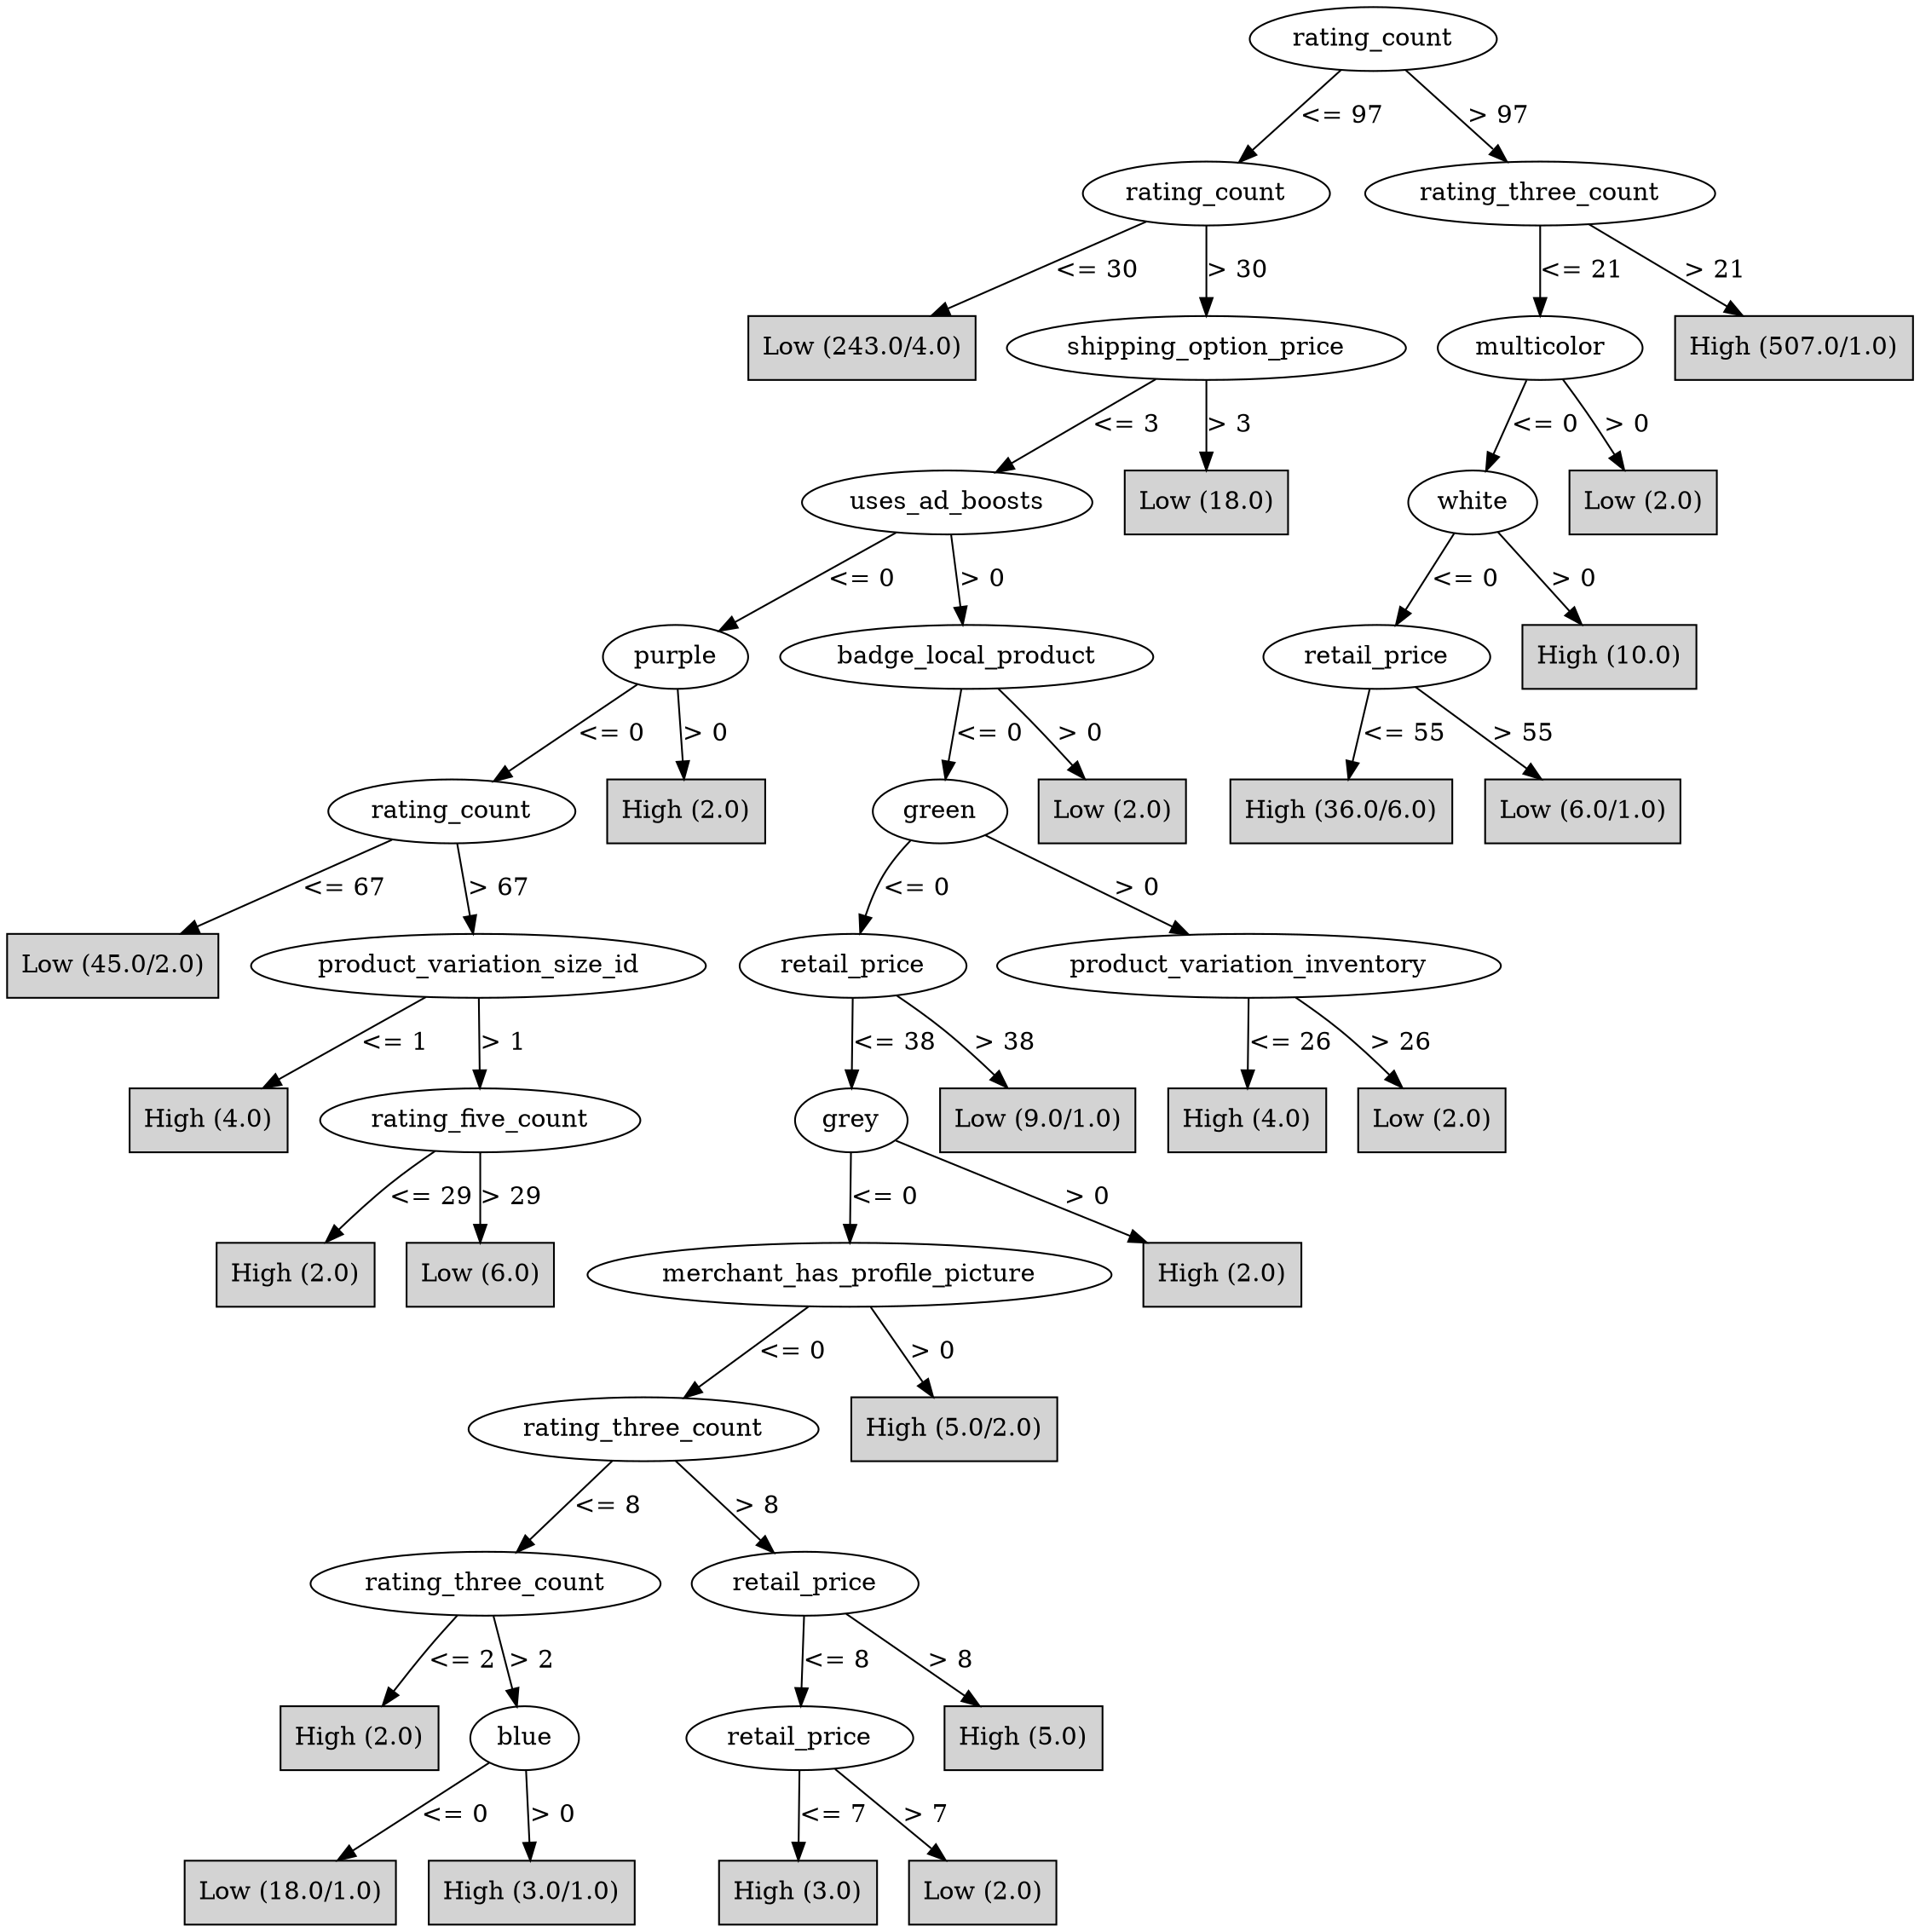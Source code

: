 digraph J48Tree {
N0 [label="rating_count" ]
N0->N1 [label="<= 97"]
N1 [label="rating_count" ]
N1->N2 [label="<= 30"]
N2 [label="Low (243.0/4.0)" shape=box style=filled ]
N1->N3 [label="> 30"]
N3 [label="shipping_option_price" ]
N3->N4 [label="<= 3"]
N4 [label="uses_ad_boosts" ]
N4->N5 [label="<= 0"]
N5 [label="purple" ]
N5->N6 [label="<= 0"]
N6 [label="rating_count" ]
N6->N7 [label="<= 67"]
N7 [label="Low (45.0/2.0)" shape=box style=filled ]
N6->N8 [label="> 67"]
N8 [label="product_variation_size_id" ]
N8->N9 [label="<= 1"]
N9 [label="High (4.0)" shape=box style=filled ]
N8->N10 [label="> 1"]
N10 [label="rating_five_count" ]
N10->N11 [label="<= 29"]
N11 [label="High (2.0)" shape=box style=filled ]
N10->N12 [label="> 29"]
N12 [label="Low (6.0)" shape=box style=filled ]
N5->N13 [label="> 0"]
N13 [label="High (2.0)" shape=box style=filled ]
N4->N14 [label="> 0"]
N14 [label="badge_local_product" ]
N14->N15 [label="<= 0"]
N15 [label="green" ]
N15->N16 [label="<= 0"]
N16 [label="retail_price" ]
N16->N17 [label="<= 38"]
N17 [label="grey" ]
N17->N18 [label="<= 0"]
N18 [label="merchant_has_profile_picture" ]
N18->N19 [label="<= 0"]
N19 [label="rating_three_count" ]
N19->N20 [label="<= 8"]
N20 [label="rating_three_count" ]
N20->N21 [label="<= 2"]
N21 [label="High (2.0)" shape=box style=filled ]
N20->N22 [label="> 2"]
N22 [label="blue" ]
N22->N23 [label="<= 0"]
N23 [label="Low (18.0/1.0)" shape=box style=filled ]
N22->N24 [label="> 0"]
N24 [label="High (3.0/1.0)" shape=box style=filled ]
N19->N25 [label="> 8"]
N25 [label="retail_price" ]
N25->N26 [label="<= 8"]
N26 [label="retail_price" ]
N26->N27 [label="<= 7"]
N27 [label="High (3.0)" shape=box style=filled ]
N26->N28 [label="> 7"]
N28 [label="Low (2.0)" shape=box style=filled ]
N25->N29 [label="> 8"]
N29 [label="High (5.0)" shape=box style=filled ]
N18->N30 [label="> 0"]
N30 [label="High (5.0/2.0)" shape=box style=filled ]
N17->N31 [label="> 0"]
N31 [label="High (2.0)" shape=box style=filled ]
N16->N32 [label="> 38"]
N32 [label="Low (9.0/1.0)" shape=box style=filled ]
N15->N33 [label="> 0"]
N33 [label="product_variation_inventory" ]
N33->N34 [label="<= 26"]
N34 [label="High (4.0)" shape=box style=filled ]
N33->N35 [label="> 26"]
N35 [label="Low (2.0)" shape=box style=filled ]
N14->N36 [label="> 0"]
N36 [label="Low (2.0)" shape=box style=filled ]
N3->N37 [label="> 3"]
N37 [label="Low (18.0)" shape=box style=filled ]
N0->N38 [label="> 97"]
N38 [label="rating_three_count" ]
N38->N39 [label="<= 21"]
N39 [label="multicolor" ]
N39->N40 [label="<= 0"]
N40 [label="white" ]
N40->N41 [label="<= 0"]
N41 [label="retail_price" ]
N41->N42 [label="<= 55"]
N42 [label="High (36.0/6.0)" shape=box style=filled ]
N41->N43 [label="> 55"]
N43 [label="Low (6.0/1.0)" shape=box style=filled ]
N40->N44 [label="> 0"]
N44 [label="High (10.0)" shape=box style=filled ]
N39->N45 [label="> 0"]
N45 [label="Low (2.0)" shape=box style=filled ]
N38->N46 [label="> 21"]
N46 [label="High (507.0/1.0)" shape=box style=filled ]
}
